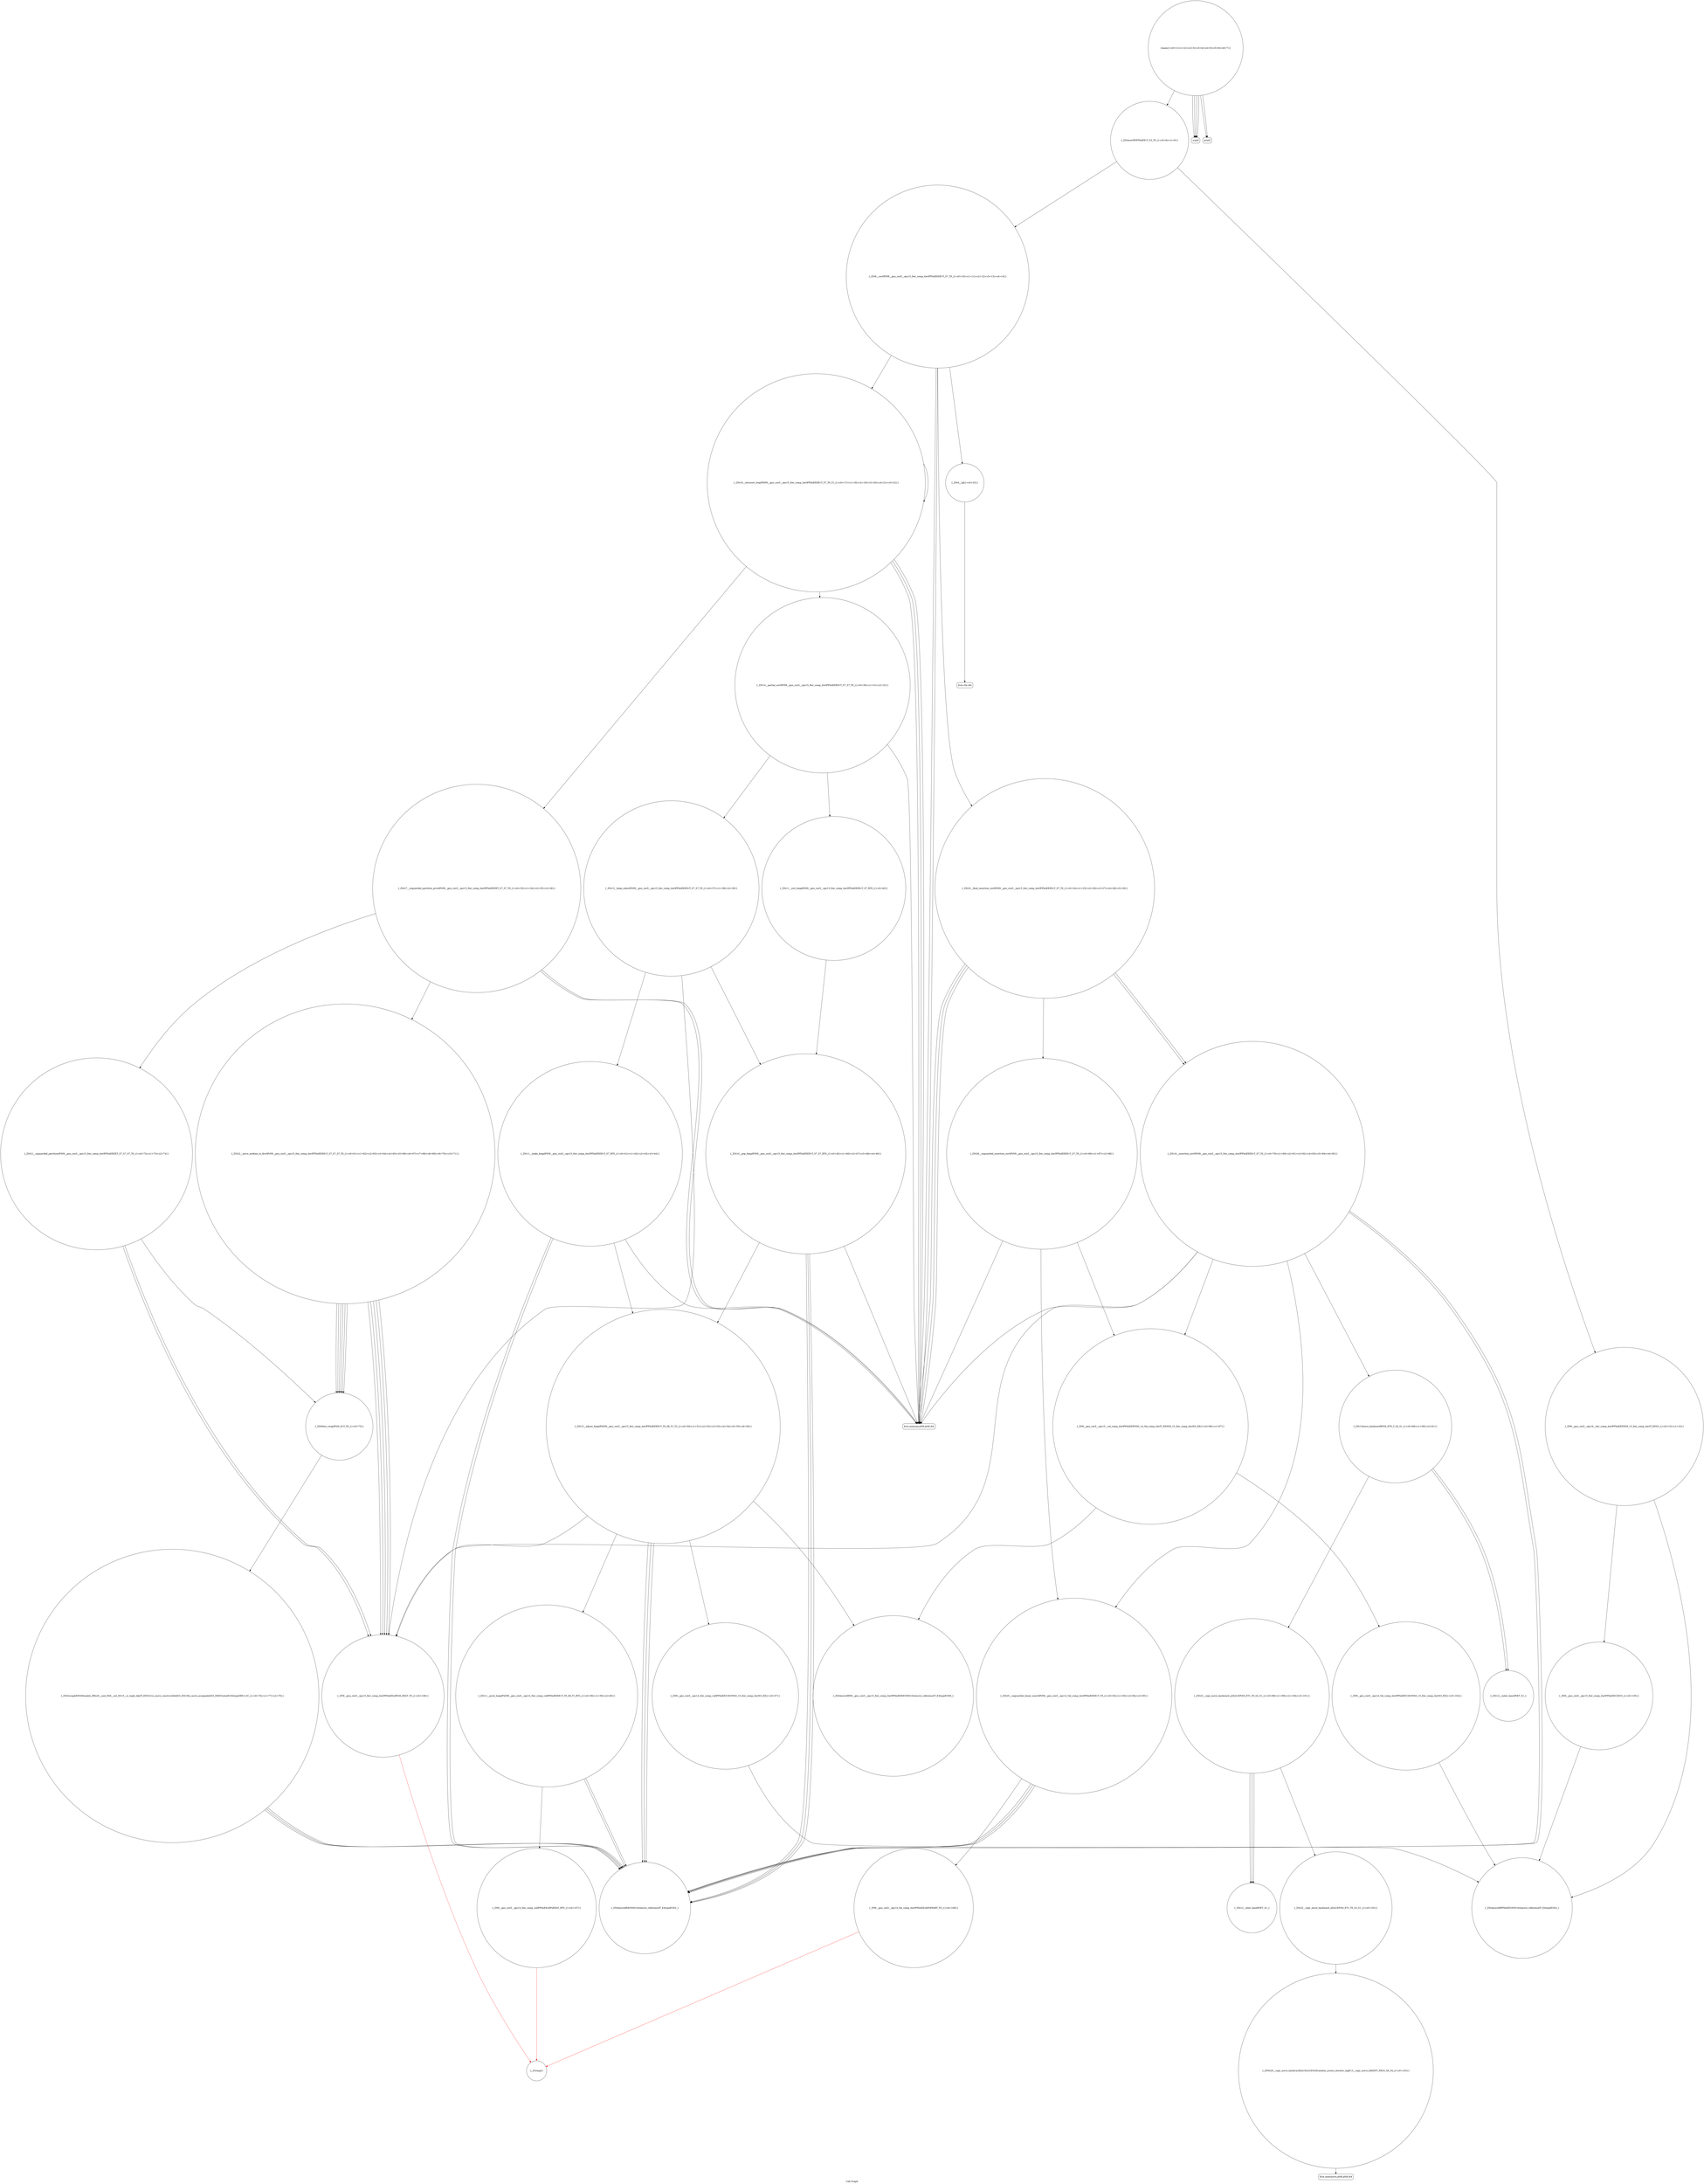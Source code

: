 digraph "Call Graph" {
	label="Call Graph";

	Node0x55e49b598cf0 [shape=record,shape=circle,label="{_Z3cmpii}"];
	Node0x55e49b599e00 [shape=record,shape=circle,label="{_ZSt21__unguarded_partitionIPiN9__gnu_cxx5__ops15_Iter_comp_iterIPFbiiEEEET_S7_S7_S7_T0_|{<s0>72|<s1>73|<s2>74}}"];
	Node0x55e49b599e00:s0 -> Node0x55e49b599900[color=black];
	Node0x55e49b599e00:s1 -> Node0x55e49b599900[color=black];
	Node0x55e49b599e00:s2 -> Node0x55e49b599e80[color=black];
	Node0x55e49b599480 [shape=record,shape=circle,label="{_ZSt16__introsort_loopIPilN9__gnu_cxx5__ops15_Iter_comp_iterIPFbiiEEEEvT_S7_T0_T1_|{<s0>17|<s1>18|<s2>19|<s3>20|<s4>21|<s5>22}}"];
	Node0x55e49b599480:s0 -> Node0x55e49b599580[color=black];
	Node0x55e49b599480:s1 -> Node0x55e49b599680[color=black];
	Node0x55e49b599480:s2 -> Node0x55e49b599580[color=black];
	Node0x55e49b599480:s3 -> Node0x55e49b599700[color=black];
	Node0x55e49b599480:s4 -> Node0x55e49b599580[color=black];
	Node0x55e49b599480:s5 -> Node0x55e49b599480[color=black];
	Node0x55e49b59a180 [shape=record,shape=circle,label="{_ZSt25__unguarded_linear_insertIPiN9__gnu_cxx5__ops14_Val_comp_iterIPFbiiEEEEvT_T0_|{<s0>92|<s1>93|<s2>94|<s3>95}}"];
	Node0x55e49b59a180:s0 -> Node0x55e49b599a00[color=black];
	Node0x55e49b59a180:s1 -> Node0x55e49b59a580[color=black];
	Node0x55e49b59a180:s2 -> Node0x55e49b599a00[color=black];
	Node0x55e49b59a180:s3 -> Node0x55e49b599a00[color=black];
	Node0x55e49b599800 [shape=record,shape=circle,label="{_ZSt11__sort_heapIPiN9__gnu_cxx5__ops15_Iter_comp_iterIPFbiiEEEEvT_S7_RT0_|{<s0>40}}"];
	Node0x55e49b599800:s0 -> Node0x55e49b599980[color=black];
	Node0x55e49b59a500 [shape=record,shape=Mrecord,label="{llvm.memmove.p0i8.p0i8.i64}"];
	Node0x55e49b599b80 [shape=record,shape=circle,label="{_ZN9__gnu_cxx5__ops14_Iter_comp_valIPFbiiEEC2EONS0_15_Iter_comp_iterIS3_EE|{<s0>57}}"];
	Node0x55e49b599b80:s0 -> Node0x55e49b599c80[color=black];
	Node0x55e49b599200 [shape=record,shape=Mrecord,label="{scanf}"];
	Node0x55e49b599f00 [shape=record,shape=circle,label="{_ZSt4swapIiENSt9enable_ifIXsr6__and_ISt6__not_ISt15__is_tuple_likeIT_EESt21is_move_constructibleIS3_ESt18is_move_assignableIS3_EEE5valueEvE4typeERS3_SC_|{<s0>76|<s1>77|<s2>78}}"];
	Node0x55e49b599f00:s0 -> Node0x55e49b599a00[color=black];
	Node0x55e49b599f00:s1 -> Node0x55e49b599a00[color=black];
	Node0x55e49b599f00:s2 -> Node0x55e49b599a00[color=black];
	Node0x55e49b599580 [shape=record,shape=Mrecord,label="{llvm.memcpy.p0i8.p0i8.i64}"];
	Node0x55e49b59a280 [shape=record,shape=circle,label="{_ZSt23__copy_move_backward_a2ILb1EPiS0_ET1_T0_S2_S1_|{<s0>98|<s1>99|<s2>100|<s3>101}}"];
	Node0x55e49b59a280:s0 -> Node0x55e49b59a400[color=black];
	Node0x55e49b59a280:s1 -> Node0x55e49b59a400[color=black];
	Node0x55e49b59a280:s2 -> Node0x55e49b59a400[color=black];
	Node0x55e49b59a280:s3 -> Node0x55e49b59a380[color=black];
	Node0x55e49b599900 [shape=record,shape=circle,label="{_ZN9__gnu_cxx5__ops15_Iter_comp_iterIPFbiiEEclIPiS6_EEbT_T0_|{<s0>106}}"];
	Node0x55e49b599900:s0 -> Node0x55e49b598cf0[color=red];
	Node0x55e49b59a600 [shape=record,shape=circle,label="{_ZN9__gnu_cxx5__ops14_Val_comp_iterIPFbiiEEC2EONS0_15_Iter_comp_iterIS3_EE|{<s0>104}}"];
	Node0x55e49b59a600:s0 -> Node0x55e49b599c80[color=black];
	Node0x55e49b599c80 [shape=record,shape=circle,label="{_ZSt4moveIRPFbiiEEONSt16remove_referenceIT_E4typeEOS4_}"];
	Node0x55e49b599300 [shape=record,shape=Mrecord,label="{printf}"];
	Node0x55e49b59a000 [shape=record,shape=circle,label="{_ZSt16__insertion_sortIPiN9__gnu_cxx5__ops15_Iter_comp_iterIPFbiiEEEEvT_S7_T0_|{<s0>79|<s1>80|<s2>81|<s3>82|<s4>83|<s5>84|<s6>85}}"];
	Node0x55e49b59a000:s0 -> Node0x55e49b599900[color=black];
	Node0x55e49b59a000:s1 -> Node0x55e49b599a00[color=black];
	Node0x55e49b59a000:s2 -> Node0x55e49b59a100[color=black];
	Node0x55e49b59a000:s3 -> Node0x55e49b599a00[color=black];
	Node0x55e49b59a000:s4 -> Node0x55e49b599580[color=black];
	Node0x55e49b59a000:s5 -> Node0x55e49b59a200[color=black];
	Node0x55e49b59a000:s6 -> Node0x55e49b59a180[color=black];
	Node0x55e49b599680 [shape=record,shape=circle,label="{_ZSt14__partial_sortIPiN9__gnu_cxx5__ops15_Iter_comp_iterIPFbiiEEEEvT_S7_S7_T0_|{<s0>30|<s1>31|<s2>32}}"];
	Node0x55e49b599680:s0 -> Node0x55e49b599580[color=black];
	Node0x55e49b599680:s1 -> Node0x55e49b599780[color=black];
	Node0x55e49b599680:s2 -> Node0x55e49b599800[color=black];
	Node0x55e49b59a380 [shape=record,shape=circle,label="{_ZSt22__copy_move_backward_aILb1EPiS0_ET1_T0_S2_S1_|{<s0>102}}"];
	Node0x55e49b59a380:s0 -> Node0x55e49b59a480[color=black];
	Node0x55e49b599a00 [shape=record,shape=circle,label="{_ZSt4moveIRiEONSt16remove_referenceIT_E4typeEOS2_}"];
	Node0x55e49b599d80 [shape=record,shape=circle,label="{_ZSt22__move_median_to_firstIPiN9__gnu_cxx5__ops15_Iter_comp_iterIPFbiiEEEEvT_S7_S7_S7_T0_|{<s0>61|<s1>62|<s2>63|<s3>64|<s4>65|<s5>66|<s6>67|<s7>68|<s8>69|<s9>70|<s10>71}}"];
	Node0x55e49b599d80:s0 -> Node0x55e49b599900[color=black];
	Node0x55e49b599d80:s1 -> Node0x55e49b599900[color=black];
	Node0x55e49b599d80:s2 -> Node0x55e49b599e80[color=black];
	Node0x55e49b599d80:s3 -> Node0x55e49b599900[color=black];
	Node0x55e49b599d80:s4 -> Node0x55e49b599e80[color=black];
	Node0x55e49b599d80:s5 -> Node0x55e49b599e80[color=black];
	Node0x55e49b599d80:s6 -> Node0x55e49b599900[color=black];
	Node0x55e49b599d80:s7 -> Node0x55e49b599e80[color=black];
	Node0x55e49b599d80:s8 -> Node0x55e49b599900[color=black];
	Node0x55e49b599d80:s9 -> Node0x55e49b599e80[color=black];
	Node0x55e49b599d80:s10 -> Node0x55e49b599e80[color=black];
	Node0x55e49b599400 [shape=record,shape=circle,label="{_ZN9__gnu_cxx5__ops16__iter_comp_iterIPFbiiEEENS0_15_Iter_comp_iterIT_EES5_|{<s0>15|<s1>16}}"];
	Node0x55e49b599400:s0 -> Node0x55e49b599c80[color=black];
	Node0x55e49b599400:s1 -> Node0x55e49b59a680[color=black];
	Node0x55e49b59a100 [shape=record,shape=circle,label="{_ZSt13move_backwardIPiS0_ET0_T_S2_S1_|{<s0>89|<s1>90|<s2>91}}"];
	Node0x55e49b59a100:s0 -> Node0x55e49b59a300[color=black];
	Node0x55e49b59a100:s1 -> Node0x55e49b59a300[color=black];
	Node0x55e49b59a100:s2 -> Node0x55e49b59a280[color=black];
	Node0x55e49b599780 [shape=record,shape=circle,label="{_ZSt13__heap_selectIPiN9__gnu_cxx5__ops15_Iter_comp_iterIPFbiiEEEEvT_S7_S7_T0_|{<s0>37|<s1>38|<s2>39}}"];
	Node0x55e49b599780:s0 -> Node0x55e49b599880[color=black];
	Node0x55e49b599780:s1 -> Node0x55e49b599900[color=black];
	Node0x55e49b599780:s2 -> Node0x55e49b599980[color=black];
	Node0x55e49b59a480 [shape=record,shape=circle,label="{_ZNSt20__copy_move_backwardILb1ELb1ESt26random_access_iterator_tagE13__copy_move_bIiEEPT_PKS3_S6_S4_|{<s0>103}}"];
	Node0x55e49b59a480:s0 -> Node0x55e49b59a500[color=black];
	Node0x55e49b599b00 [shape=record,shape=circle,label="{_ZSt4moveIRN9__gnu_cxx5__ops15_Iter_comp_iterIPFbiiEEEEONSt16remove_referenceIT_E4typeEOS8_}"];
	Node0x55e49b599180 [shape=record,shape=circle,label="{main|{<s0>1|<s1>2|<s2>3|<s3>4|<s4>5|<s5>6|<s6>7}}"];
	Node0x55e49b599180:s0 -> Node0x55e49b599200[color=black];
	Node0x55e49b599180:s1 -> Node0x55e49b599200[color=black];
	Node0x55e49b599180:s2 -> Node0x55e49b599200[color=black];
	Node0x55e49b599180:s3 -> Node0x55e49b599200[color=black];
	Node0x55e49b599180:s4 -> Node0x55e49b599280[color=black];
	Node0x55e49b599180:s5 -> Node0x55e49b599300[color=black];
	Node0x55e49b599180:s6 -> Node0x55e49b599300[color=black];
	Node0x55e49b599e80 [shape=record,shape=circle,label="{_ZSt9iter_swapIPiS0_EvT_T0_|{<s0>75}}"];
	Node0x55e49b599e80:s0 -> Node0x55e49b599f00[color=black];
	Node0x55e49b599500 [shape=record,shape=circle,label="{_ZSt4__lgl|{<s0>23}}"];
	Node0x55e49b599500:s0 -> Node0x55e49b599f80[color=black];
	Node0x55e49b59a200 [shape=record,shape=circle,label="{_ZN9__gnu_cxx5__ops15__val_comp_iterIPFbiiEEENS0_14_Val_comp_iterIT_EENS0_15_Iter_comp_iterIS5_EE|{<s0>96|<s1>97}}"];
	Node0x55e49b59a200:s0 -> Node0x55e49b599b00[color=black];
	Node0x55e49b59a200:s1 -> Node0x55e49b59a600[color=black];
	Node0x55e49b599880 [shape=record,shape=circle,label="{_ZSt11__make_heapIPiN9__gnu_cxx5__ops15_Iter_comp_iterIPFbiiEEEEvT_S7_RT0_|{<s0>41|<s1>42|<s2>43|<s3>44}}"];
	Node0x55e49b599880:s0 -> Node0x55e49b599a00[color=black];
	Node0x55e49b599880:s1 -> Node0x55e49b599a00[color=black];
	Node0x55e49b599880:s2 -> Node0x55e49b599580[color=black];
	Node0x55e49b599880:s3 -> Node0x55e49b599a80[color=black];
	Node0x55e49b59a580 [shape=record,shape=circle,label="{_ZN9__gnu_cxx5__ops14_Val_comp_iterIPFbiiEEclIiPiEEbRT_T0_|{<s0>108}}"];
	Node0x55e49b59a580:s0 -> Node0x55e49b598cf0[color=red];
	Node0x55e49b599c00 [shape=record,shape=circle,label="{_ZSt11__push_heapIPiliN9__gnu_cxx5__ops14_Iter_comp_valIPFbiiEEEEvT_T0_S8_T1_RT2_|{<s0>58|<s1>59|<s2>60}}"];
	Node0x55e49b599c00:s0 -> Node0x55e49b599d00[color=black];
	Node0x55e49b599c00:s1 -> Node0x55e49b599a00[color=black];
	Node0x55e49b599c00:s2 -> Node0x55e49b599a00[color=black];
	Node0x55e49b599280 [shape=record,shape=circle,label="{_ZSt4sortIPiPFbiiEEvT_S3_T0_|{<s0>8|<s1>9}}"];
	Node0x55e49b599280:s0 -> Node0x55e49b599400[color=black];
	Node0x55e49b599280:s1 -> Node0x55e49b599380[color=black];
	Node0x55e49b599f80 [shape=record,shape=Mrecord,label="{llvm.ctlz.i64}"];
	Node0x55e49b599600 [shape=record,shape=circle,label="{_ZSt22__final_insertion_sortIPiN9__gnu_cxx5__ops15_Iter_comp_iterIPFbiiEEEEvT_S7_T0_|{<s0>24|<s1>25|<s2>26|<s3>27|<s4>28|<s5>29}}"];
	Node0x55e49b599600:s0 -> Node0x55e49b599580[color=black];
	Node0x55e49b599600:s1 -> Node0x55e49b59a000[color=black];
	Node0x55e49b599600:s2 -> Node0x55e49b599580[color=black];
	Node0x55e49b599600:s3 -> Node0x55e49b59a080[color=black];
	Node0x55e49b599600:s4 -> Node0x55e49b599580[color=black];
	Node0x55e49b599600:s5 -> Node0x55e49b59a000[color=black];
	Node0x55e49b59a300 [shape=record,shape=circle,label="{_ZSt12__miter_baseIPiET_S1_}"];
	Node0x55e49b599980 [shape=record,shape=circle,label="{_ZSt10__pop_heapIPiN9__gnu_cxx5__ops15_Iter_comp_iterIPFbiiEEEEvT_S7_S7_RT0_|{<s0>45|<s1>46|<s2>47|<s3>48|<s4>49}}"];
	Node0x55e49b599980:s0 -> Node0x55e49b599a00[color=black];
	Node0x55e49b599980:s1 -> Node0x55e49b599a00[color=black];
	Node0x55e49b599980:s2 -> Node0x55e49b599a00[color=black];
	Node0x55e49b599980:s3 -> Node0x55e49b599580[color=black];
	Node0x55e49b599980:s4 -> Node0x55e49b599a80[color=black];
	Node0x55e49b59a680 [shape=record,shape=circle,label="{_ZN9__gnu_cxx5__ops15_Iter_comp_iterIPFbiiEEC2ES3_|{<s0>105}}"];
	Node0x55e49b59a680:s0 -> Node0x55e49b599c80[color=black];
	Node0x55e49b599d00 [shape=record,shape=circle,label="{_ZN9__gnu_cxx5__ops14_Iter_comp_valIPFbiiEEclIPiiEEbT_RT0_|{<s0>107}}"];
	Node0x55e49b599d00:s0 -> Node0x55e49b598cf0[color=red];
	Node0x55e49b599380 [shape=record,shape=circle,label="{_ZSt6__sortIPiN9__gnu_cxx5__ops15_Iter_comp_iterIPFbiiEEEEvT_S7_T0_|{<s0>10|<s1>11|<s2>12|<s3>13|<s4>14}}"];
	Node0x55e49b599380:s0 -> Node0x55e49b599500[color=black];
	Node0x55e49b599380:s1 -> Node0x55e49b599580[color=black];
	Node0x55e49b599380:s2 -> Node0x55e49b599480[color=black];
	Node0x55e49b599380:s3 -> Node0x55e49b599580[color=black];
	Node0x55e49b599380:s4 -> Node0x55e49b599600[color=black];
	Node0x55e49b59a080 [shape=record,shape=circle,label="{_ZSt26__unguarded_insertion_sortIPiN9__gnu_cxx5__ops15_Iter_comp_iterIPFbiiEEEEvT_S7_T0_|{<s0>86|<s1>87|<s2>88}}"];
	Node0x55e49b59a080:s0 -> Node0x55e49b599580[color=black];
	Node0x55e49b59a080:s1 -> Node0x55e49b59a200[color=black];
	Node0x55e49b59a080:s2 -> Node0x55e49b59a180[color=black];
	Node0x55e49b599700 [shape=record,shape=circle,label="{_ZSt27__unguarded_partition_pivotIPiN9__gnu_cxx5__ops15_Iter_comp_iterIPFbiiEEEET_S7_S7_T0_|{<s0>33|<s1>34|<s2>35|<s3>36}}"];
	Node0x55e49b599700:s0 -> Node0x55e49b599580[color=black];
	Node0x55e49b599700:s1 -> Node0x55e49b599d80[color=black];
	Node0x55e49b599700:s2 -> Node0x55e49b599580[color=black];
	Node0x55e49b599700:s3 -> Node0x55e49b599e00[color=black];
	Node0x55e49b59a400 [shape=record,shape=circle,label="{_ZSt12__niter_baseIPiET_S1_}"];
	Node0x55e49b599a80 [shape=record,shape=circle,label="{_ZSt13__adjust_heapIPiliN9__gnu_cxx5__ops15_Iter_comp_iterIPFbiiEEEEvT_T0_S8_T1_T2_|{<s0>50|<s1>51|<s2>52|<s3>53|<s4>54|<s5>55|<s6>56}}"];
	Node0x55e49b599a80:s0 -> Node0x55e49b599900[color=black];
	Node0x55e49b599a80:s1 -> Node0x55e49b599a00[color=black];
	Node0x55e49b599a80:s2 -> Node0x55e49b599a00[color=black];
	Node0x55e49b599a80:s3 -> Node0x55e49b599b00[color=black];
	Node0x55e49b599a80:s4 -> Node0x55e49b599b80[color=black];
	Node0x55e49b599a80:s5 -> Node0x55e49b599a00[color=black];
	Node0x55e49b599a80:s6 -> Node0x55e49b599c00[color=black];
}
